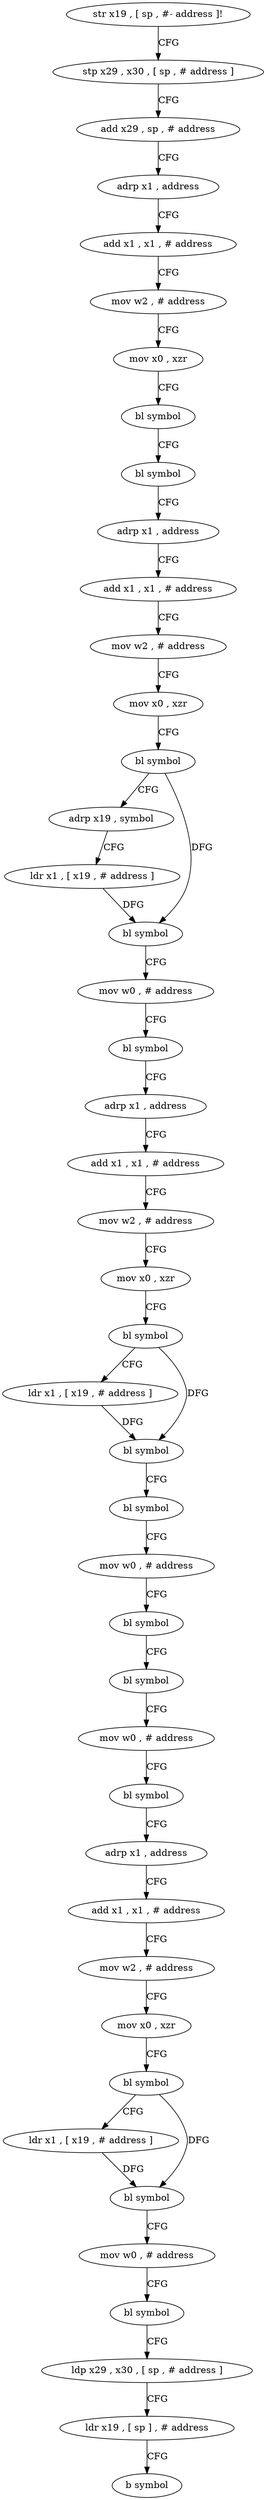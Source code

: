 digraph "func" {
"4215656" [label = "str x19 , [ sp , #- address ]!" ]
"4215660" [label = "stp x29 , x30 , [ sp , # address ]" ]
"4215664" [label = "add x29 , sp , # address" ]
"4215668" [label = "adrp x1 , address" ]
"4215672" [label = "add x1 , x1 , # address" ]
"4215676" [label = "mov w2 , # address" ]
"4215680" [label = "mov x0 , xzr" ]
"4215684" [label = "bl symbol" ]
"4215688" [label = "bl symbol" ]
"4215692" [label = "adrp x1 , address" ]
"4215696" [label = "add x1 , x1 , # address" ]
"4215700" [label = "mov w2 , # address" ]
"4215704" [label = "mov x0 , xzr" ]
"4215708" [label = "bl symbol" ]
"4215712" [label = "adrp x19 , symbol" ]
"4215716" [label = "ldr x1 , [ x19 , # address ]" ]
"4215720" [label = "bl symbol" ]
"4215724" [label = "mov w0 , # address" ]
"4215728" [label = "bl symbol" ]
"4215732" [label = "adrp x1 , address" ]
"4215736" [label = "add x1 , x1 , # address" ]
"4215740" [label = "mov w2 , # address" ]
"4215744" [label = "mov x0 , xzr" ]
"4215748" [label = "bl symbol" ]
"4215752" [label = "ldr x1 , [ x19 , # address ]" ]
"4215756" [label = "bl symbol" ]
"4215760" [label = "bl symbol" ]
"4215764" [label = "mov w0 , # address" ]
"4215768" [label = "bl symbol" ]
"4215772" [label = "bl symbol" ]
"4215776" [label = "mov w0 , # address" ]
"4215780" [label = "bl symbol" ]
"4215784" [label = "adrp x1 , address" ]
"4215788" [label = "add x1 , x1 , # address" ]
"4215792" [label = "mov w2 , # address" ]
"4215796" [label = "mov x0 , xzr" ]
"4215800" [label = "bl symbol" ]
"4215804" [label = "ldr x1 , [ x19 , # address ]" ]
"4215808" [label = "bl symbol" ]
"4215812" [label = "mov w0 , # address" ]
"4215816" [label = "bl symbol" ]
"4215820" [label = "ldp x29 , x30 , [ sp , # address ]" ]
"4215824" [label = "ldr x19 , [ sp ] , # address" ]
"4215828" [label = "b symbol" ]
"4215656" -> "4215660" [ label = "CFG" ]
"4215660" -> "4215664" [ label = "CFG" ]
"4215664" -> "4215668" [ label = "CFG" ]
"4215668" -> "4215672" [ label = "CFG" ]
"4215672" -> "4215676" [ label = "CFG" ]
"4215676" -> "4215680" [ label = "CFG" ]
"4215680" -> "4215684" [ label = "CFG" ]
"4215684" -> "4215688" [ label = "CFG" ]
"4215688" -> "4215692" [ label = "CFG" ]
"4215692" -> "4215696" [ label = "CFG" ]
"4215696" -> "4215700" [ label = "CFG" ]
"4215700" -> "4215704" [ label = "CFG" ]
"4215704" -> "4215708" [ label = "CFG" ]
"4215708" -> "4215712" [ label = "CFG" ]
"4215708" -> "4215720" [ label = "DFG" ]
"4215712" -> "4215716" [ label = "CFG" ]
"4215716" -> "4215720" [ label = "DFG" ]
"4215720" -> "4215724" [ label = "CFG" ]
"4215724" -> "4215728" [ label = "CFG" ]
"4215728" -> "4215732" [ label = "CFG" ]
"4215732" -> "4215736" [ label = "CFG" ]
"4215736" -> "4215740" [ label = "CFG" ]
"4215740" -> "4215744" [ label = "CFG" ]
"4215744" -> "4215748" [ label = "CFG" ]
"4215748" -> "4215752" [ label = "CFG" ]
"4215748" -> "4215756" [ label = "DFG" ]
"4215752" -> "4215756" [ label = "DFG" ]
"4215756" -> "4215760" [ label = "CFG" ]
"4215760" -> "4215764" [ label = "CFG" ]
"4215764" -> "4215768" [ label = "CFG" ]
"4215768" -> "4215772" [ label = "CFG" ]
"4215772" -> "4215776" [ label = "CFG" ]
"4215776" -> "4215780" [ label = "CFG" ]
"4215780" -> "4215784" [ label = "CFG" ]
"4215784" -> "4215788" [ label = "CFG" ]
"4215788" -> "4215792" [ label = "CFG" ]
"4215792" -> "4215796" [ label = "CFG" ]
"4215796" -> "4215800" [ label = "CFG" ]
"4215800" -> "4215804" [ label = "CFG" ]
"4215800" -> "4215808" [ label = "DFG" ]
"4215804" -> "4215808" [ label = "DFG" ]
"4215808" -> "4215812" [ label = "CFG" ]
"4215812" -> "4215816" [ label = "CFG" ]
"4215816" -> "4215820" [ label = "CFG" ]
"4215820" -> "4215824" [ label = "CFG" ]
"4215824" -> "4215828" [ label = "CFG" ]
}
